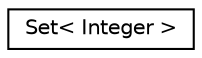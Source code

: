 digraph "Graphical Class Hierarchy"
{
 // LATEX_PDF_SIZE
  edge [fontname="Helvetica",fontsize="10",labelfontname="Helvetica",labelfontsize="10"];
  node [fontname="Helvetica",fontsize="10",shape=record];
  rankdir="LR";
  Node0 [label="Set\< Integer \>",height=0.2,width=0.4,color="black", fillcolor="white", style="filled",URL="$classoperations__research_1_1_set.html",tooltip=" "];
}
